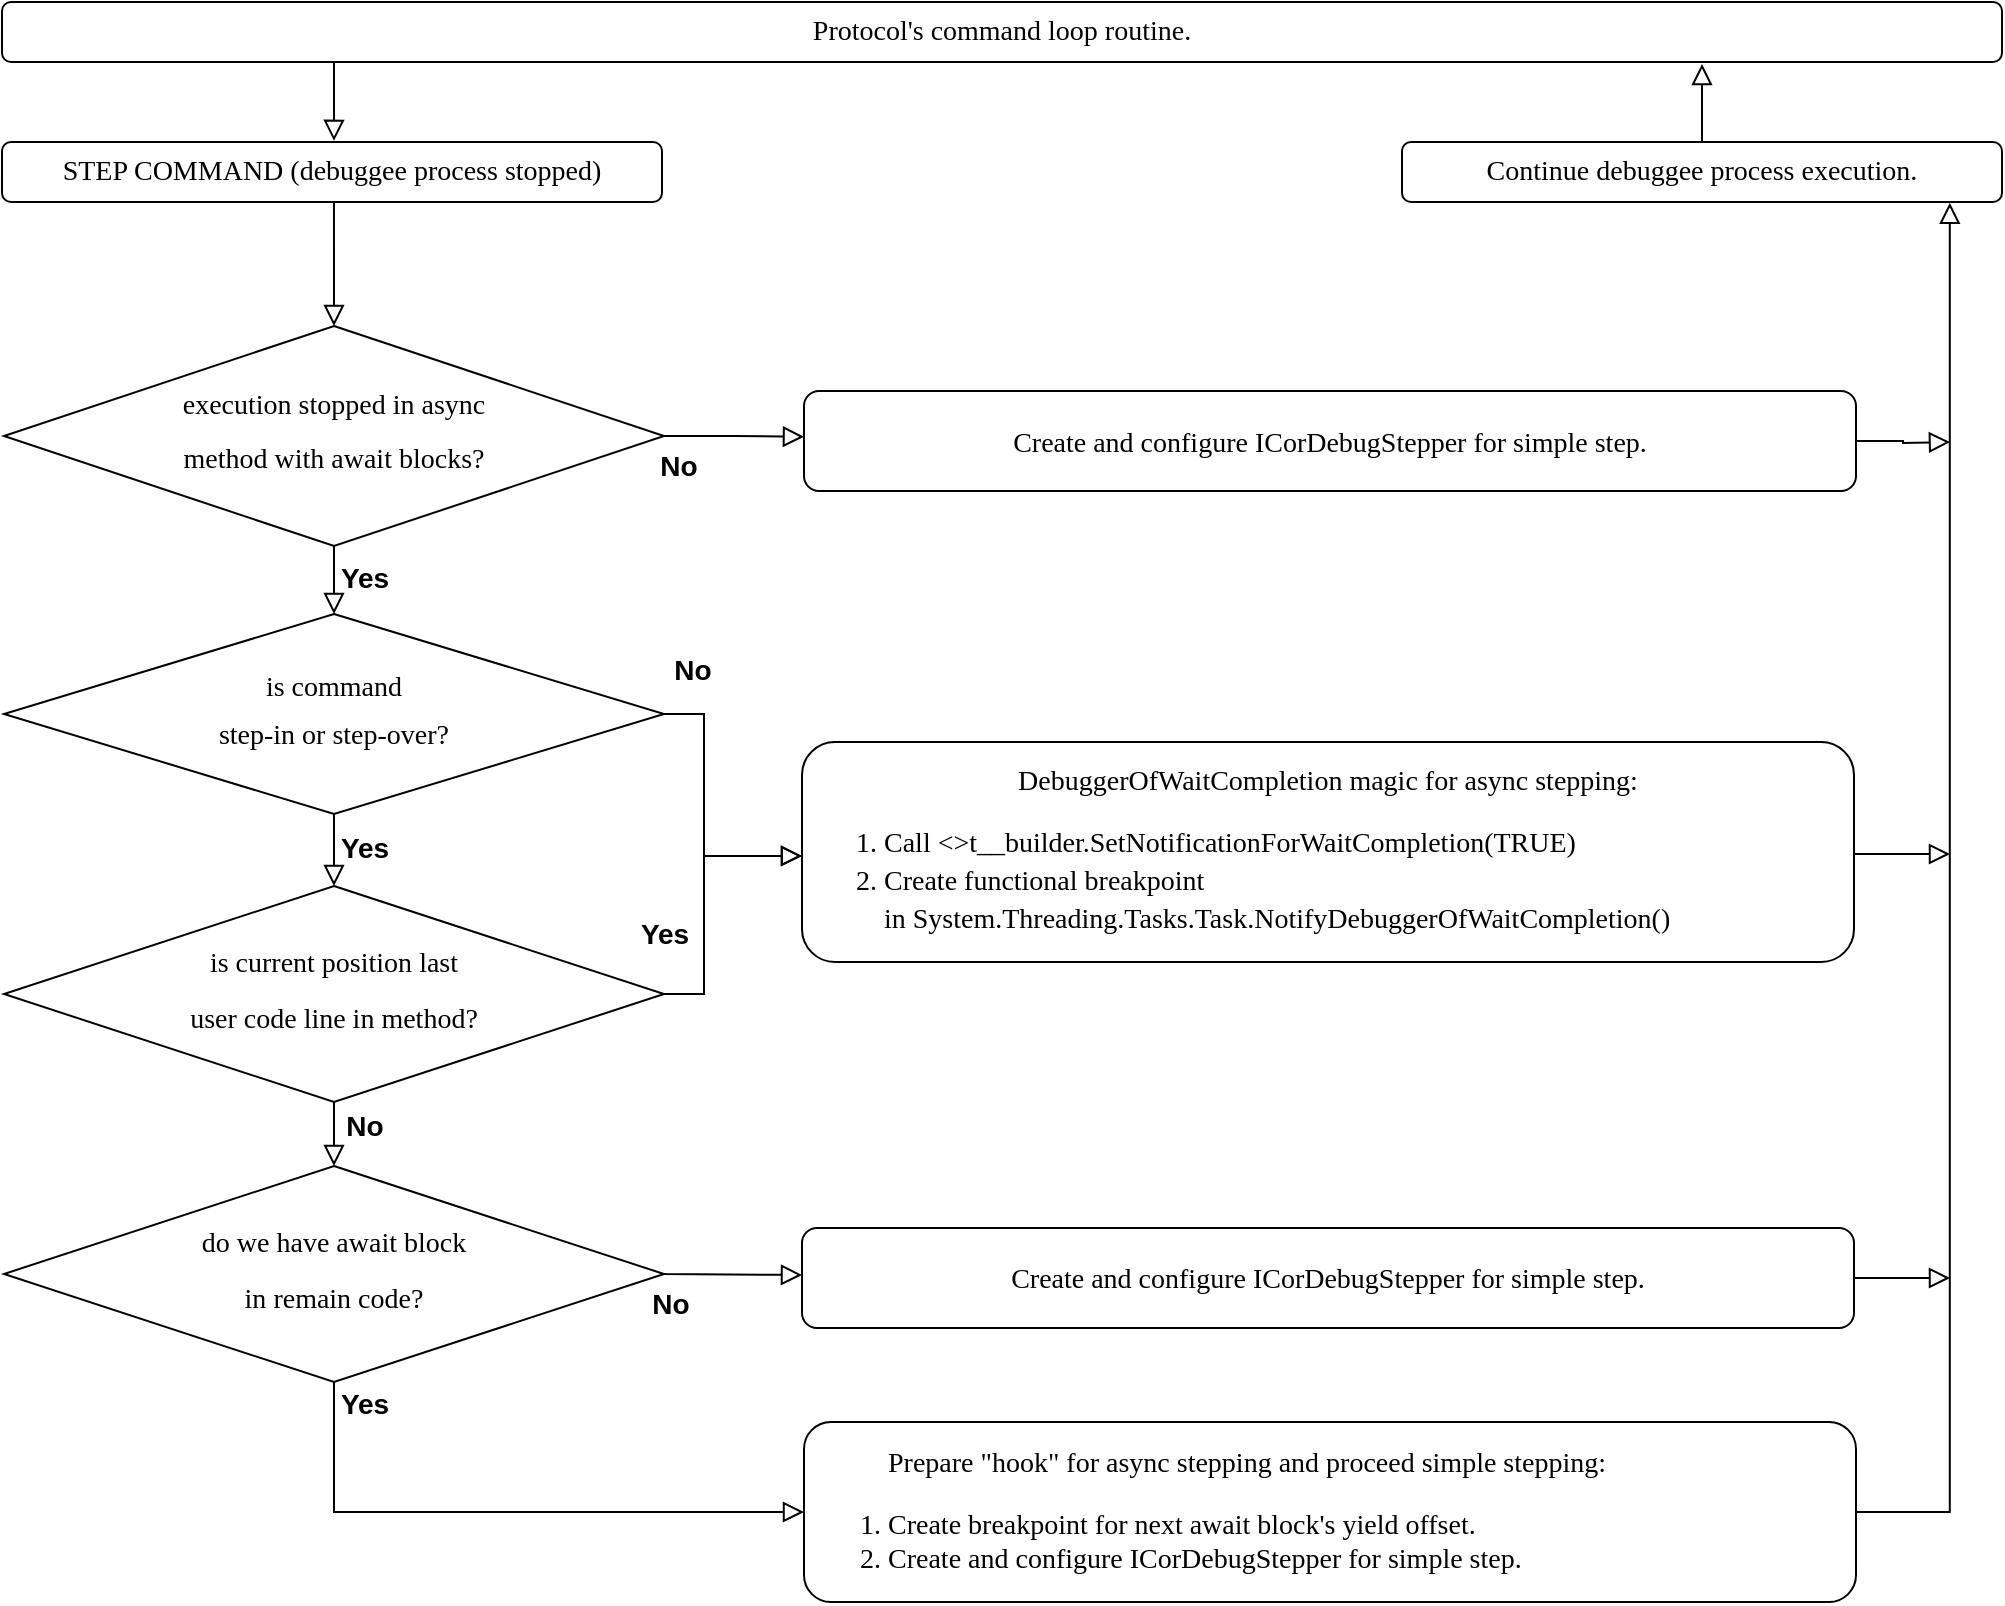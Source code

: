 <mxfile version="14.3.2" type="device"><diagram id="C5RBs43oDa-KdzZeNtuy" name="Page-1"><mxGraphModel dx="1185" dy="596" grid="1" gridSize="10" guides="1" tooltips="1" connect="1" arrows="1" fold="1" page="1" pageScale="1" pageWidth="827" pageHeight="1169" math="0" shadow="0"><root><mxCell id="WIyWlLk6GJQsqaUBKTNV-0"/><mxCell id="WIyWlLk6GJQsqaUBKTNV-1" parent="WIyWlLk6GJQsqaUBKTNV-0"/><object label="" id="WIyWlLk6GJQsqaUBKTNV-2"><mxCell style="rounded=0;html=1;jettySize=auto;orthogonalLoop=1;fontSize=11;endArrow=block;endFill=0;endSize=8;strokeWidth=1;shadow=0;labelBackgroundColor=none;edgeStyle=orthogonalEdgeStyle;entryX=0.5;entryY=0;entryDx=0;entryDy=0;exitX=0.503;exitY=0.996;exitDx=0;exitDy=0;exitPerimeter=0;" parent="WIyWlLk6GJQsqaUBKTNV-1" source="jyuumcH4vkRTallFUo4N-0" target="WIyWlLk6GJQsqaUBKTNV-6" edge="1"><mxGeometry relative="1" as="geometry"><mxPoint x="246" y="143" as="sourcePoint"/><mxPoint x="536" y="172" as="targetPoint"/><Array as="points"/></mxGeometry></mxCell></object><mxCell id="jyuumcH4vkRTallFUo4N-4" style="edgeStyle=orthogonalEdgeStyle;rounded=0;orthogonalLoop=1;jettySize=auto;html=1;exitX=0.166;exitY=0.969;exitDx=0;exitDy=0;entryX=0.503;entryY=-0.019;entryDx=0;entryDy=0;exitPerimeter=0;endArrow=block;endFill=0;endSize=8;entryPerimeter=0;" parent="WIyWlLk6GJQsqaUBKTNV-1" source="WIyWlLk6GJQsqaUBKTNV-3" target="jyuumcH4vkRTallFUo4N-0" edge="1"><mxGeometry relative="1" as="geometry"/></mxCell><mxCell id="WIyWlLk6GJQsqaUBKTNV-3" value="&lt;font style=&quot;font-size: 14px&quot;&gt;&lt;span style=&quot;font-size: 14px&quot;&gt;Protocol's command loop routine.&lt;/span&gt;&lt;/font&gt;" style="rounded=1;whiteSpace=wrap;html=1;fontSize=14;glass=0;strokeWidth=1;shadow=0;fontFamily=Verdana;" parent="WIyWlLk6GJQsqaUBKTNV-1" vertex="1"><mxGeometry x="80" y="40" width="1000" height="30" as="geometry"/></mxCell><mxCell id="WIyWlLk6GJQsqaUBKTNV-4" value="Yes" style="rounded=0;html=1;jettySize=auto;orthogonalLoop=1;fontSize=14;endArrow=block;endFill=0;endSize=8;strokeWidth=1;shadow=0;labelBackgroundColor=none;edgeStyle=orthogonalEdgeStyle;fontStyle=1" parent="WIyWlLk6GJQsqaUBKTNV-1" source="WIyWlLk6GJQsqaUBKTNV-6" target="WIyWlLk6GJQsqaUBKTNV-10" edge="1"><mxGeometry x="0.2" y="15" relative="1" as="geometry"><mxPoint as="offset"/></mxGeometry></mxCell><mxCell id="WIyWlLk6GJQsqaUBKTNV-5" value="No" style="edgeStyle=orthogonalEdgeStyle;rounded=0;html=1;jettySize=auto;orthogonalLoop=1;fontSize=14;endArrow=block;endFill=0;strokeWidth=1;shadow=0;labelBackgroundColor=none;fontStyle=1;exitX=1;exitY=0.5;exitDx=0;exitDy=0;endSize=8;entryX=0;entryY=0.458;entryDx=0;entryDy=0;entryPerimeter=0;" parent="WIyWlLk6GJQsqaUBKTNV-1" source="WIyWlLk6GJQsqaUBKTNV-6" target="WIyWlLk6GJQsqaUBKTNV-7" edge="1"><mxGeometry x="-0.816" y="-15" relative="1" as="geometry"><mxPoint as="offset"/><mxPoint x="431" y="257" as="sourcePoint"/><mxPoint x="481" y="258" as="targetPoint"/><Array as="points"/></mxGeometry></mxCell><mxCell id="WIyWlLk6GJQsqaUBKTNV-6" value="&lt;p style=&quot;line-height: 120%&quot;&gt;&lt;font style=&quot;font-size: 14px ; line-height: 100%&quot;&gt;execution stopped in async&lt;/font&gt;&lt;/p&gt;&lt;p style=&quot;line-height: 120%&quot;&gt;&lt;font style=&quot;font-size: 14px ; line-height: 100%&quot;&gt;method with await blocks?&lt;/font&gt;&lt;/p&gt;" style="rhombus;whiteSpace=wrap;html=1;shadow=0;fontFamily=Verdana;fontSize=12;align=center;strokeWidth=1;spacing=6;spacingTop=-4;" parent="WIyWlLk6GJQsqaUBKTNV-1" vertex="1"><mxGeometry x="81" y="202" width="330" height="110" as="geometry"/></mxCell><mxCell id="DJT2oJf75hw3q5Q1GtFz-26" style="edgeStyle=orthogonalEdgeStyle;rounded=0;orthogonalLoop=1;jettySize=auto;html=1;exitX=1;exitY=0.5;exitDx=0;exitDy=0;fontSize=14;endSize=8;endArrow=block;endFill=0;" parent="WIyWlLk6GJQsqaUBKTNV-1" source="WIyWlLk6GJQsqaUBKTNV-7" edge="1"><mxGeometry relative="1" as="geometry"><mxPoint x="1054" y="260" as="targetPoint"/><mxPoint x="978" y="257.5" as="sourcePoint"/></mxGeometry></mxCell><mxCell id="WIyWlLk6GJQsqaUBKTNV-7" value="&lt;div style=&quot;background-color: rgb(255 , 255 , 255) ; font-size: 14px ; line-height: 19px&quot;&gt;Create and configure ICorDebugStepper for simple step.&lt;br&gt;&lt;/div&gt;" style="rounded=1;whiteSpace=wrap;html=1;fontSize=14;glass=0;strokeWidth=1;shadow=0;fontFamily=Verdana;" parent="WIyWlLk6GJQsqaUBKTNV-1" vertex="1"><mxGeometry x="481" y="234.5" width="526" height="50" as="geometry"/></mxCell><mxCell id="WIyWlLk6GJQsqaUBKTNV-8" value="No" style="rounded=0;html=1;jettySize=auto;orthogonalLoop=1;fontSize=14;endArrow=block;endFill=0;endSize=8;strokeWidth=1;shadow=0;labelBackgroundColor=none;edgeStyle=orthogonalEdgeStyle;fontStyle=1;exitX=1;exitY=0.5;exitDx=0;exitDy=0;" parent="WIyWlLk6GJQsqaUBKTNV-1" source="WIyWlLk6GJQsqaUBKTNV-10" target="WIyWlLk6GJQsqaUBKTNV-11" edge="1"><mxGeometry x="-0.797" y="22" relative="1" as="geometry"><mxPoint as="offset"/><Array as="points"><mxPoint x="431" y="396"/><mxPoint x="431" y="467"/></Array><mxPoint x="431" y="432" as="sourcePoint"/></mxGeometry></mxCell><mxCell id="WIyWlLk6GJQsqaUBKTNV-9" value="Yes" style="edgeStyle=orthogonalEdgeStyle;rounded=0;html=1;jettySize=auto;orthogonalLoop=1;fontSize=14;endArrow=block;endFill=0;endSize=8;strokeWidth=1;shadow=0;labelBackgroundColor=none;fontStyle=1" parent="WIyWlLk6GJQsqaUBKTNV-1" source="WIyWlLk6GJQsqaUBKTNV-10" target="DJT2oJf75hw3q5Q1GtFz-23" edge="1"><mxGeometry x="-0.25" y="15" relative="1" as="geometry"><mxPoint as="offset"/><mxPoint x="482" y="464" as="targetPoint"/></mxGeometry></mxCell><mxCell id="WIyWlLk6GJQsqaUBKTNV-10" value="&lt;p style=&quot;line-height: 100%&quot;&gt;&lt;font style=&quot;font-size: 14px&quot;&gt;is command&lt;/font&gt;&lt;/p&gt;&lt;p style=&quot;line-height: 100%&quot;&gt;&lt;font style=&quot;font-size: 14px&quot;&gt;step-in or step-over?&lt;/font&gt;&lt;/p&gt;" style="rhombus;whiteSpace=wrap;html=1;shadow=0;fontFamily=Verdana;fontSize=12;align=center;strokeWidth=1;spacing=6;spacingTop=-4;" parent="WIyWlLk6GJQsqaUBKTNV-1" vertex="1"><mxGeometry x="81" y="346" width="330" height="100" as="geometry"/></mxCell><mxCell id="DJT2oJf75hw3q5Q1GtFz-21" style="edgeStyle=orthogonalEdgeStyle;rounded=0;orthogonalLoop=1;jettySize=auto;html=1;exitX=1;exitY=0.5;exitDx=0;exitDy=0;endArrow=block;endFill=0;endSize=8;" parent="WIyWlLk6GJQsqaUBKTNV-1" source="WIyWlLk6GJQsqaUBKTNV-11" edge="1"><mxGeometry relative="1" as="geometry"><mxPoint x="51" y="548" as="sourcePoint"/><mxPoint x="1054" y="466" as="targetPoint"/><Array as="points"><mxPoint x="1054" y="466"/></Array></mxGeometry></mxCell><mxCell id="WIyWlLk6GJQsqaUBKTNV-11" value="&lt;p style=&quot;line-height: 100%&quot;&gt;&lt;span style=&quot;font-size: 14px ; background-color: rgb(255 , 255 , 255)&quot;&gt;DebuggerOfWaitCompletion magic for async stepping:&lt;/span&gt;&lt;/p&gt;&lt;div style=&quot;background-color: rgb(255 , 255 , 255) ; font-size: 14px ; line-height: 19px&quot;&gt;&lt;ol style=&quot;font-size: 14px&quot;&gt;&lt;li style=&quot;text-align: left ; font-size: 14px&quot;&gt;&lt;span style=&quot;font-size: 14px&quot;&gt;Call &amp;lt;&amp;gt;t__builder.SetNotificationForWaitCompletion(TRUE)&lt;/span&gt;&lt;/li&gt;&lt;li style=&quot;text-align: left ; font-size: 14px&quot;&gt;&lt;span style=&quot;font-size: 14px&quot;&gt;Create functional breakpoint in&amp;nbsp;&lt;/span&gt;&lt;span style=&quot;text-align: left ; font-size: 14px&quot;&gt;System.Threading.Tasks.Task.&lt;/span&gt;&lt;span style=&quot;text-align: left ; font-size: 14px&quot;&gt;NotifyDebuggerOfWaitCompletion()&lt;/span&gt;&lt;/li&gt;&lt;/ol&gt;&lt;/div&gt;&lt;p&gt;&lt;/p&gt;" style="rounded=1;whiteSpace=wrap;html=1;fontSize=14;glass=0;strokeWidth=1;shadow=0;fontFamily=Verdana;" parent="WIyWlLk6GJQsqaUBKTNV-1" vertex="1"><mxGeometry x="480" y="410" width="526" height="110" as="geometry"/></mxCell><mxCell id="DJT2oJf75hw3q5Q1GtFz-16" value="Yes" style="edgeStyle=orthogonalEdgeStyle;rounded=0;html=1;jettySize=auto;orthogonalLoop=1;fontSize=14;endArrow=block;endFill=0;endSize=8;strokeWidth=1;shadow=0;labelBackgroundColor=none;exitX=1;exitY=0.5;exitDx=0;exitDy=0;fontStyle=1;entryX=0;entryY=0.518;entryDx=0;entryDy=0;entryPerimeter=0;" parent="WIyWlLk6GJQsqaUBKTNV-1" source="DJT2oJf75hw3q5Q1GtFz-23" target="WIyWlLk6GJQsqaUBKTNV-11" edge="1"><mxGeometry x="-0.273" y="20" relative="1" as="geometry"><mxPoint as="offset"/><mxPoint x="342" y="504" as="sourcePoint"/><mxPoint x="460" y="470" as="targetPoint"/><Array as="points"><mxPoint x="431" y="536"/><mxPoint x="431" y="467"/></Array></mxGeometry></mxCell><mxCell id="DJT2oJf75hw3q5Q1GtFz-23" value="&lt;p style=&quot;line-height: 100% ; font-size: 14px&quot;&gt;is current position&amp;nbsp;&lt;span&gt;last&lt;/span&gt;&lt;/p&gt;&lt;p style=&quot;line-height: 100% ; font-size: 14px&quot;&gt;&lt;span&gt;user&amp;nbsp;&lt;/span&gt;&lt;span&gt;code line in method?&lt;/span&gt;&lt;/p&gt;" style="rhombus;whiteSpace=wrap;html=1;shadow=0;fontFamily=Verdana;fontSize=14;align=center;strokeWidth=1;spacing=6;spacingTop=-4;fontStyle=0" parent="WIyWlLk6GJQsqaUBKTNV-1" vertex="1"><mxGeometry x="81" y="482" width="330" height="108" as="geometry"/></mxCell><mxCell id="DJT2oJf75hw3q5Q1GtFz-27" style="edgeStyle=orthogonalEdgeStyle;rounded=0;orthogonalLoop=1;jettySize=auto;html=1;exitX=1;exitY=0.5;exitDx=0;exitDy=0;fontSize=14;endSize=8;endArrow=block;endFill=0;entryX=0.913;entryY=1.012;entryDx=0;entryDy=0;entryPerimeter=0;" parent="WIyWlLk6GJQsqaUBKTNV-1" source="DJT2oJf75hw3q5Q1GtFz-24" edge="1" target="jyuumcH4vkRTallFUo4N-2"><mxGeometry relative="1" as="geometry"><mxPoint x="1054" y="142" as="targetPoint"/><mxPoint x="924" y="764" as="sourcePoint"/></mxGeometry></mxCell><mxCell id="DJT2oJf75hw3q5Q1GtFz-24" value="&lt;p style=&quot;line-height: 100%&quot;&gt;&lt;/p&gt;&lt;div&gt;&lt;blockquote style=&quot;margin: 0 0 0 40px ; border: none ; padding: 0px&quot;&gt;&lt;div style=&quot;text-align: center&quot;&gt;Prepare &quot;hook&quot; for async stepping and proceed simple stepping:&lt;/div&gt;&lt;/blockquote&gt;&lt;/div&gt;&lt;ol&gt;&lt;li&gt;&lt;span&gt;Create breakpoint for next await block's&lt;/span&gt;&lt;span&gt;&amp;nbsp;yield offset.&lt;/span&gt;&lt;/li&gt;&lt;li&gt;&lt;span style=&quot;text-align: center ; background-color: rgb(255 , 255 , 255)&quot;&gt;Create and configure ICorDebugStepper for simple step.&lt;/span&gt;&lt;br&gt;&lt;/li&gt;&lt;/ol&gt;&lt;p&gt;&lt;/p&gt;" style="rounded=1;whiteSpace=wrap;html=1;fontSize=14;glass=0;strokeWidth=1;shadow=0;align=left;fontFamily=Verdana;" parent="WIyWlLk6GJQsqaUBKTNV-1" vertex="1"><mxGeometry x="481" y="750" width="526" height="90" as="geometry"/></mxCell><mxCell id="DJT2oJf75hw3q5Q1GtFz-25" value="No" style="rounded=0;html=1;jettySize=auto;orthogonalLoop=1;fontSize=14;endArrow=block;endFill=0;endSize=8;strokeWidth=1;shadow=0;labelBackgroundColor=none;edgeStyle=orthogonalEdgeStyle;exitX=0.5;exitY=1;exitDx=0;exitDy=0;entryX=0.5;entryY=0;entryDx=0;entryDy=0;fontStyle=1" parent="WIyWlLk6GJQsqaUBKTNV-1" source="DJT2oJf75hw3q5Q1GtFz-23" target="HaS_td1_N3deN-DmQVua-2" edge="1"><mxGeometry x="-0.25" y="15" relative="1" as="geometry"><mxPoint as="offset"/><mxPoint x="591" y="554" as="sourcePoint"/><mxPoint x="591" y="594" as="targetPoint"/></mxGeometry></mxCell><mxCell id="HaS_td1_N3deN-DmQVua-2" value="&lt;p style=&quot;line-height: 100% ; font-size: 14px&quot;&gt;do we have await block&lt;/p&gt;&lt;p style=&quot;line-height: 100%&quot;&gt;in&amp;nbsp;&lt;span&gt;remain code&lt;/span&gt;&lt;span style=&quot;font-size: 14px&quot;&gt;?&lt;/span&gt;&lt;/p&gt;" style="rhombus;whiteSpace=wrap;html=1;shadow=0;fontFamily=Verdana;fontSize=14;align=center;strokeWidth=1;spacing=6;spacingTop=-4;fontStyle=0" parent="WIyWlLk6GJQsqaUBKTNV-1" vertex="1"><mxGeometry x="81" y="622" width="330" height="108" as="geometry"/></mxCell><mxCell id="HaS_td1_N3deN-DmQVua-4" value="No" style="edgeStyle=orthogonalEdgeStyle;rounded=0;html=1;jettySize=auto;orthogonalLoop=1;fontSize=14;endArrow=block;endFill=0;strokeWidth=1;shadow=0;labelBackgroundColor=none;fontStyle=1;endSize=8;exitX=1.003;exitY=0.5;exitDx=0;exitDy=0;exitPerimeter=0;" parent="WIyWlLk6GJQsqaUBKTNV-1" source="HaS_td1_N3deN-DmQVua-2" edge="1"><mxGeometry x="-0.816" y="-15" relative="1" as="geometry"><mxPoint as="offset"/><mxPoint x="410" y="677" as="sourcePoint"/><mxPoint x="480" y="676.5" as="targetPoint"/><Array as="points"><mxPoint x="410" y="676"/></Array></mxGeometry></mxCell><mxCell id="HaS_td1_N3deN-DmQVua-7" style="edgeStyle=orthogonalEdgeStyle;rounded=0;orthogonalLoop=1;jettySize=auto;html=1;exitX=1;exitY=0.5;exitDx=0;exitDy=0;endSize=8;strokeColor=#000000;fontSize=14;endArrow=block;endFill=0;" parent="WIyWlLk6GJQsqaUBKTNV-1" source="HaS_td1_N3deN-DmQVua-5" edge="1"><mxGeometry relative="1" as="geometry"><mxPoint x="1054" y="678" as="targetPoint"/><Array as="points"><mxPoint x="1054" y="678"/></Array></mxGeometry></mxCell><mxCell id="HaS_td1_N3deN-DmQVua-5" value="&lt;div style=&quot;background-color: rgb(255 , 255 , 255) ; font-size: 14px ; line-height: 19px&quot;&gt;Create and configure ICorDebugStepper for simple step.&lt;br&gt;&lt;/div&gt;" style="rounded=1;whiteSpace=wrap;html=1;fontSize=14;glass=0;strokeWidth=1;shadow=0;fontFamily=Verdana;" parent="WIyWlLk6GJQsqaUBKTNV-1" vertex="1"><mxGeometry x="480" y="653" width="526" height="50" as="geometry"/></mxCell><mxCell id="HaS_td1_N3deN-DmQVua-8" value="Yes" style="edgeStyle=orthogonalEdgeStyle;rounded=0;html=1;jettySize=auto;orthogonalLoop=1;fontSize=14;endArrow=block;endFill=0;endSize=8;strokeWidth=1;shadow=0;labelBackgroundColor=none;fontStyle=1;entryX=0;entryY=0.5;entryDx=0;entryDy=0;exitX=0.5;exitY=1;exitDx=0;exitDy=0;" parent="WIyWlLk6GJQsqaUBKTNV-1" source="HaS_td1_N3deN-DmQVua-2" target="DJT2oJf75hw3q5Q1GtFz-24" edge="1"><mxGeometry x="-0.931" y="15" relative="1" as="geometry"><mxPoint as="offset"/><mxPoint x="256" y="492" as="targetPoint"/><mxPoint x="361" y="822" as="sourcePoint"/></mxGeometry></mxCell><mxCell id="jyuumcH4vkRTallFUo4N-0" value="STEP COMMAND (debuggee process stopped)" style="rounded=1;whiteSpace=wrap;html=1;fontSize=14;glass=0;strokeWidth=1;shadow=0;fontFamily=Verdana;" parent="WIyWlLk6GJQsqaUBKTNV-1" vertex="1"><mxGeometry x="80" y="110" width="330" height="30" as="geometry"/></mxCell><mxCell id="jyuumcH4vkRTallFUo4N-5" style="edgeStyle=orthogonalEdgeStyle;rounded=0;orthogonalLoop=1;jettySize=auto;html=1;exitX=0.5;exitY=0;exitDx=0;exitDy=0;entryX=0.85;entryY=1.033;entryDx=0;entryDy=0;entryPerimeter=0;endSize=8;endArrow=block;endFill=0;" parent="WIyWlLk6GJQsqaUBKTNV-1" source="jyuumcH4vkRTallFUo4N-2" target="WIyWlLk6GJQsqaUBKTNV-3" edge="1"><mxGeometry relative="1" as="geometry"/></mxCell><mxCell id="jyuumcH4vkRTallFUo4N-2" value="&lt;span style=&quot;text-align: left&quot;&gt;Continue debuggee process execution.&lt;/span&gt;" style="rounded=1;whiteSpace=wrap;html=1;fontSize=14;glass=0;strokeWidth=1;shadow=0;fontFamily=Verdana;" parent="WIyWlLk6GJQsqaUBKTNV-1" vertex="1"><mxGeometry x="780" y="110" width="300" height="30" as="geometry"/></mxCell></root></mxGraphModel></diagram></mxfile>